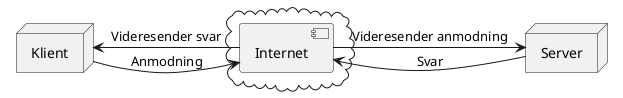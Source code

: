 @startuml
skinparam backgroundColor transparent

cloud {
  [Internet] 
}

node "Klient" as Client
node "Server" as Server

Client -right-> [Internet] : Anmodning
[Internet] -right-> Server : Videresender anmodning
Server -left-> [Internet] : Svar
[Internet] -left-> Client : Videresender svar

@enduml
